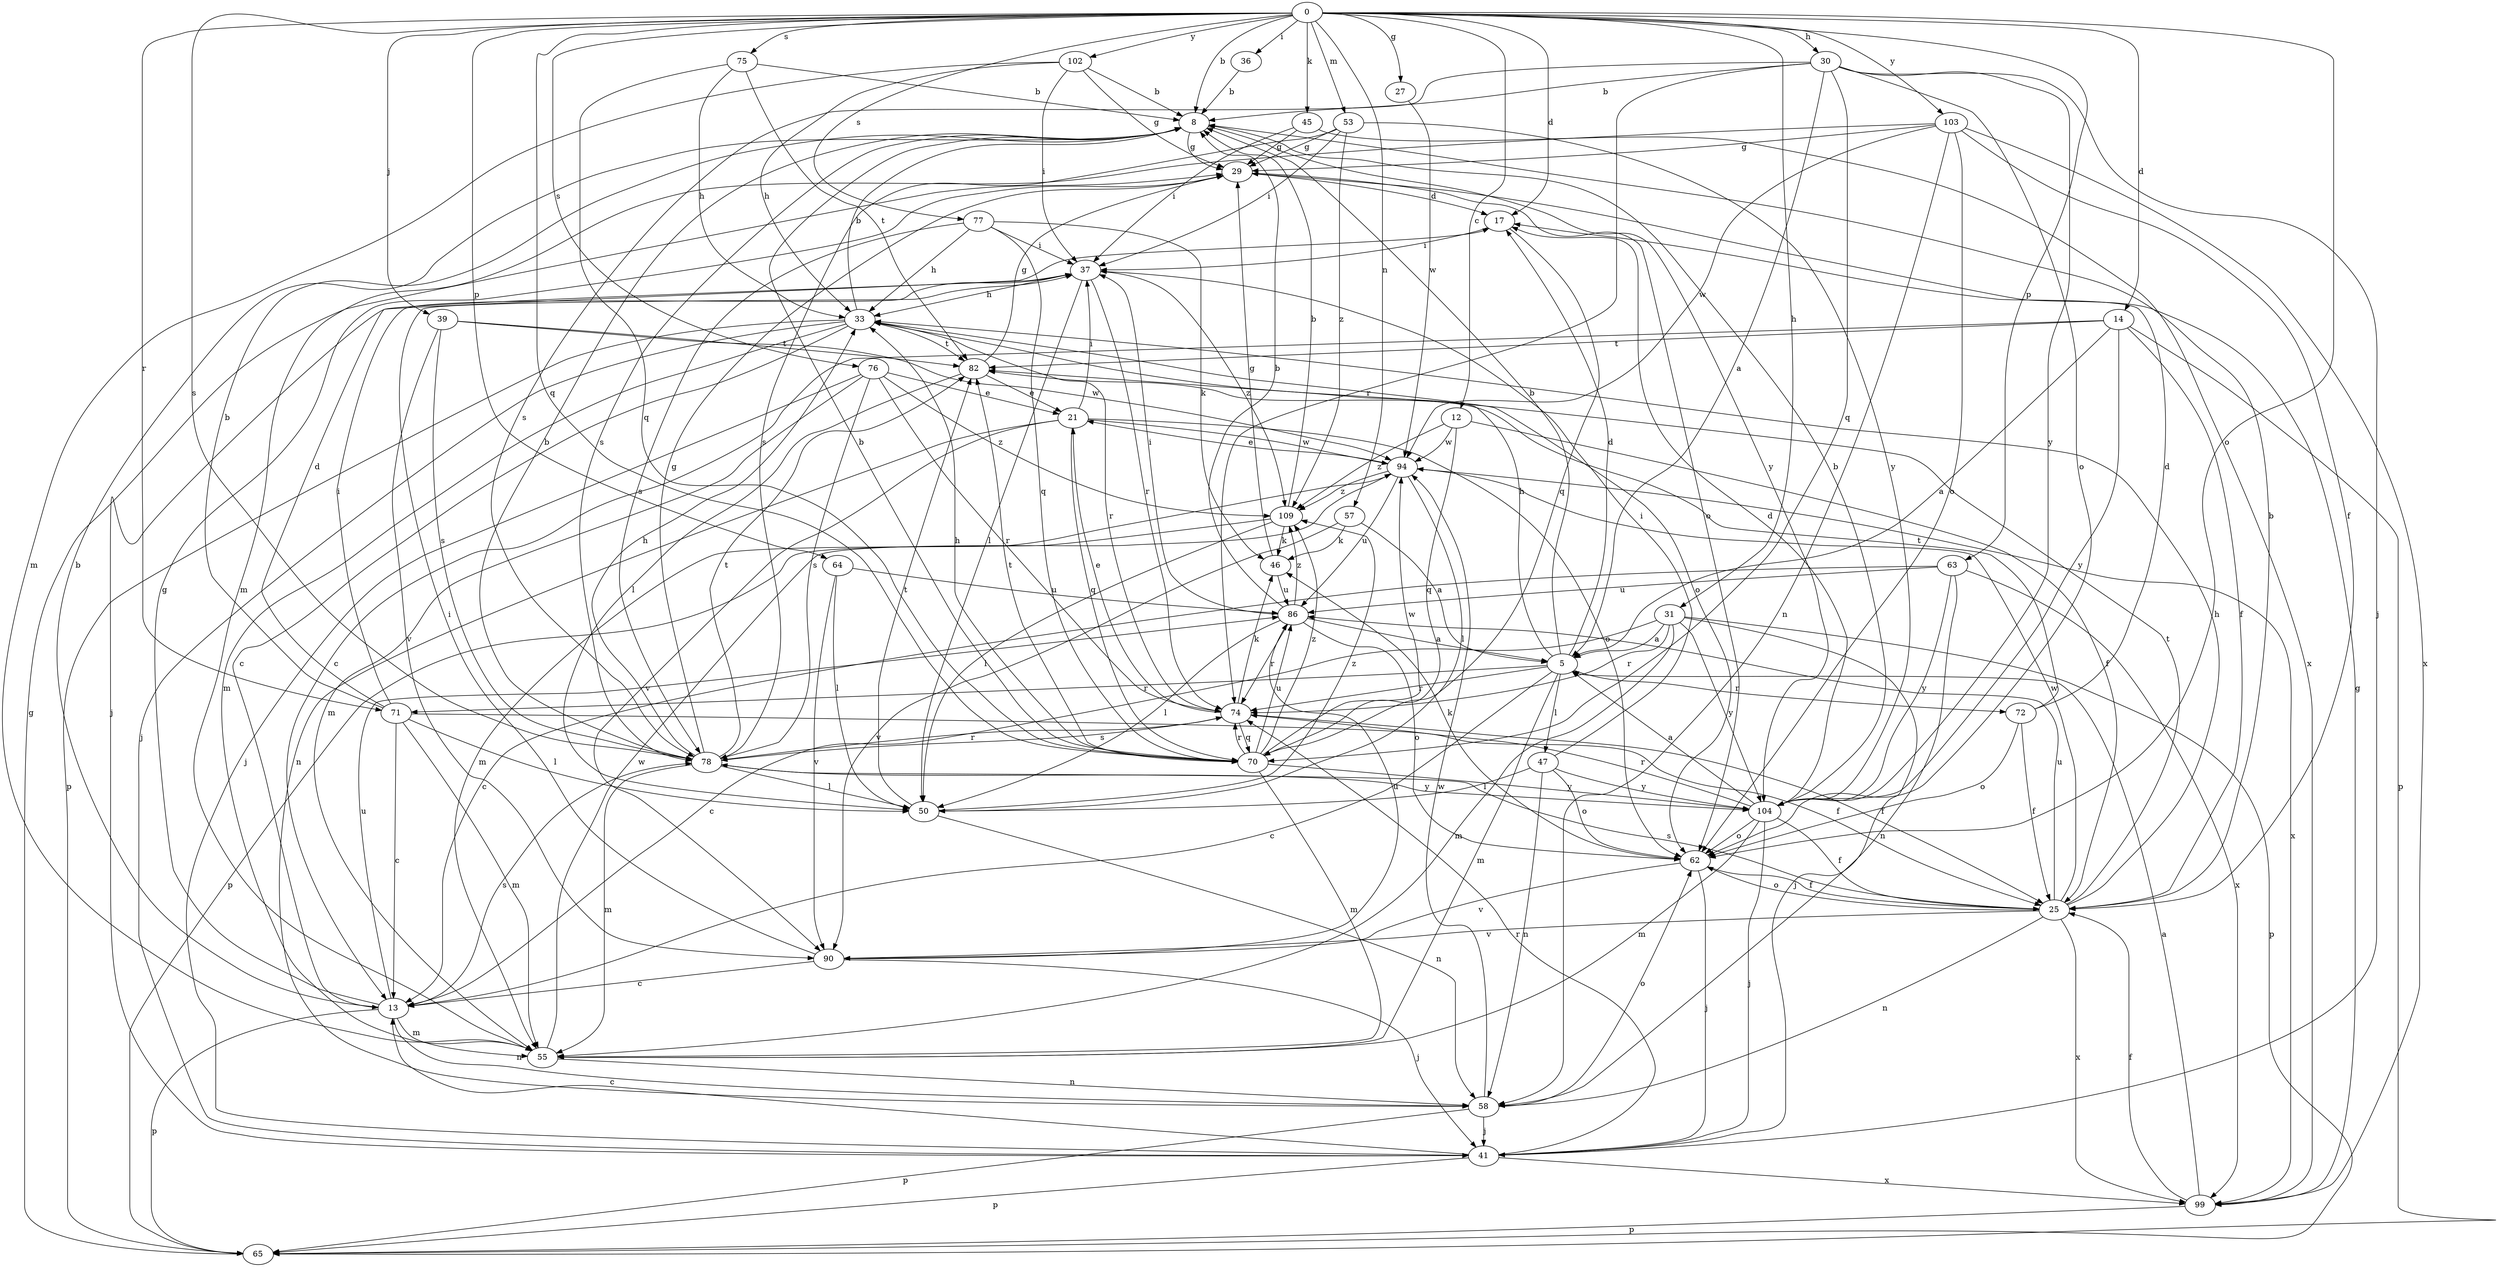 strict digraph  {
0;
5;
8;
12;
13;
14;
17;
21;
25;
27;
29;
30;
31;
33;
36;
37;
39;
41;
45;
46;
47;
50;
53;
55;
57;
58;
62;
63;
64;
65;
70;
71;
72;
74;
75;
76;
77;
78;
82;
86;
90;
94;
99;
102;
103;
104;
109;
0 -> 8  [label=b];
0 -> 12  [label=c];
0 -> 14  [label=d];
0 -> 17  [label=d];
0 -> 27  [label=g];
0 -> 30  [label=h];
0 -> 31  [label=h];
0 -> 36  [label=i];
0 -> 39  [label=j];
0 -> 45  [label=k];
0 -> 53  [label=m];
0 -> 57  [label=n];
0 -> 62  [label=o];
0 -> 63  [label=p];
0 -> 64  [label=p];
0 -> 70  [label=q];
0 -> 71  [label=r];
0 -> 75  [label=s];
0 -> 76  [label=s];
0 -> 77  [label=s];
0 -> 78  [label=s];
0 -> 102  [label=y];
0 -> 103  [label=y];
5 -> 8  [label=b];
5 -> 13  [label=c];
5 -> 17  [label=d];
5 -> 33  [label=h];
5 -> 47  [label=l];
5 -> 55  [label=m];
5 -> 71  [label=r];
5 -> 72  [label=r];
5 -> 74  [label=r];
8 -> 29  [label=g];
8 -> 78  [label=s];
8 -> 104  [label=y];
12 -> 25  [label=f];
12 -> 70  [label=q];
12 -> 94  [label=w];
12 -> 109  [label=z];
13 -> 8  [label=b];
13 -> 29  [label=g];
13 -> 55  [label=m];
13 -> 58  [label=n];
13 -> 65  [label=p];
13 -> 78  [label=s];
13 -> 86  [label=u];
14 -> 5  [label=a];
14 -> 13  [label=c];
14 -> 25  [label=f];
14 -> 65  [label=p];
14 -> 82  [label=t];
14 -> 104  [label=y];
17 -> 37  [label=i];
17 -> 70  [label=q];
21 -> 37  [label=i];
21 -> 58  [label=n];
21 -> 62  [label=o];
21 -> 70  [label=q];
21 -> 90  [label=v];
21 -> 94  [label=w];
25 -> 8  [label=b];
25 -> 33  [label=h];
25 -> 58  [label=n];
25 -> 62  [label=o];
25 -> 78  [label=s];
25 -> 82  [label=t];
25 -> 86  [label=u];
25 -> 90  [label=v];
25 -> 94  [label=w];
25 -> 99  [label=x];
27 -> 94  [label=w];
29 -> 17  [label=d];
29 -> 62  [label=o];
30 -> 5  [label=a];
30 -> 8  [label=b];
30 -> 41  [label=j];
30 -> 62  [label=o];
30 -> 70  [label=q];
30 -> 74  [label=r];
30 -> 78  [label=s];
30 -> 104  [label=y];
31 -> 5  [label=a];
31 -> 13  [label=c];
31 -> 41  [label=j];
31 -> 55  [label=m];
31 -> 65  [label=p];
31 -> 74  [label=r];
31 -> 104  [label=y];
33 -> 8  [label=b];
33 -> 13  [label=c];
33 -> 41  [label=j];
33 -> 55  [label=m];
33 -> 62  [label=o];
33 -> 65  [label=p];
33 -> 74  [label=r];
33 -> 82  [label=t];
36 -> 8  [label=b];
37 -> 33  [label=h];
37 -> 41  [label=j];
37 -> 50  [label=l];
37 -> 74  [label=r];
37 -> 109  [label=z];
39 -> 78  [label=s];
39 -> 82  [label=t];
39 -> 90  [label=v];
39 -> 94  [label=w];
41 -> 13  [label=c];
41 -> 65  [label=p];
41 -> 74  [label=r];
41 -> 99  [label=x];
45 -> 29  [label=g];
45 -> 37  [label=i];
45 -> 99  [label=x];
46 -> 29  [label=g];
46 -> 86  [label=u];
47 -> 37  [label=i];
47 -> 50  [label=l];
47 -> 58  [label=n];
47 -> 62  [label=o];
47 -> 104  [label=y];
50 -> 58  [label=n];
50 -> 82  [label=t];
50 -> 109  [label=z];
53 -> 29  [label=g];
53 -> 37  [label=i];
53 -> 78  [label=s];
53 -> 104  [label=y];
53 -> 109  [label=z];
55 -> 58  [label=n];
55 -> 94  [label=w];
57 -> 5  [label=a];
57 -> 46  [label=k];
57 -> 90  [label=v];
58 -> 41  [label=j];
58 -> 62  [label=o];
58 -> 65  [label=p];
58 -> 94  [label=w];
62 -> 25  [label=f];
62 -> 41  [label=j];
62 -> 46  [label=k];
62 -> 90  [label=v];
63 -> 13  [label=c];
63 -> 58  [label=n];
63 -> 86  [label=u];
63 -> 99  [label=x];
63 -> 104  [label=y];
64 -> 50  [label=l];
64 -> 86  [label=u];
64 -> 90  [label=v];
65 -> 29  [label=g];
70 -> 8  [label=b];
70 -> 33  [label=h];
70 -> 55  [label=m];
70 -> 74  [label=r];
70 -> 82  [label=t];
70 -> 86  [label=u];
70 -> 94  [label=w];
70 -> 104  [label=y];
70 -> 109  [label=z];
71 -> 8  [label=b];
71 -> 13  [label=c];
71 -> 17  [label=d];
71 -> 25  [label=f];
71 -> 37  [label=i];
71 -> 50  [label=l];
71 -> 55  [label=m];
72 -> 17  [label=d];
72 -> 25  [label=f];
72 -> 62  [label=o];
72 -> 82  [label=t];
74 -> 21  [label=e];
74 -> 25  [label=f];
74 -> 46  [label=k];
74 -> 70  [label=q];
74 -> 78  [label=s];
75 -> 8  [label=b];
75 -> 33  [label=h];
75 -> 70  [label=q];
75 -> 82  [label=t];
76 -> 21  [label=e];
76 -> 41  [label=j];
76 -> 55  [label=m];
76 -> 74  [label=r];
76 -> 78  [label=s];
76 -> 109  [label=z];
77 -> 33  [label=h];
77 -> 37  [label=i];
77 -> 46  [label=k];
77 -> 70  [label=q];
77 -> 78  [label=s];
78 -> 8  [label=b];
78 -> 29  [label=g];
78 -> 33  [label=h];
78 -> 50  [label=l];
78 -> 55  [label=m];
78 -> 74  [label=r];
78 -> 82  [label=t];
78 -> 104  [label=y];
82 -> 21  [label=e];
82 -> 29  [label=g];
82 -> 50  [label=l];
86 -> 5  [label=a];
86 -> 8  [label=b];
86 -> 37  [label=i];
86 -> 50  [label=l];
86 -> 62  [label=o];
86 -> 74  [label=r];
86 -> 109  [label=z];
90 -> 13  [label=c];
90 -> 37  [label=i];
90 -> 41  [label=j];
90 -> 86  [label=u];
94 -> 21  [label=e];
94 -> 50  [label=l];
94 -> 55  [label=m];
94 -> 86  [label=u];
94 -> 99  [label=x];
94 -> 109  [label=z];
99 -> 5  [label=a];
99 -> 25  [label=f];
99 -> 29  [label=g];
99 -> 65  [label=p];
102 -> 8  [label=b];
102 -> 29  [label=g];
102 -> 33  [label=h];
102 -> 37  [label=i];
102 -> 55  [label=m];
103 -> 25  [label=f];
103 -> 29  [label=g];
103 -> 55  [label=m];
103 -> 58  [label=n];
103 -> 62  [label=o];
103 -> 94  [label=w];
103 -> 99  [label=x];
104 -> 5  [label=a];
104 -> 8  [label=b];
104 -> 17  [label=d];
104 -> 25  [label=f];
104 -> 41  [label=j];
104 -> 55  [label=m];
104 -> 62  [label=o];
104 -> 74  [label=r];
109 -> 8  [label=b];
109 -> 46  [label=k];
109 -> 50  [label=l];
109 -> 65  [label=p];
}
